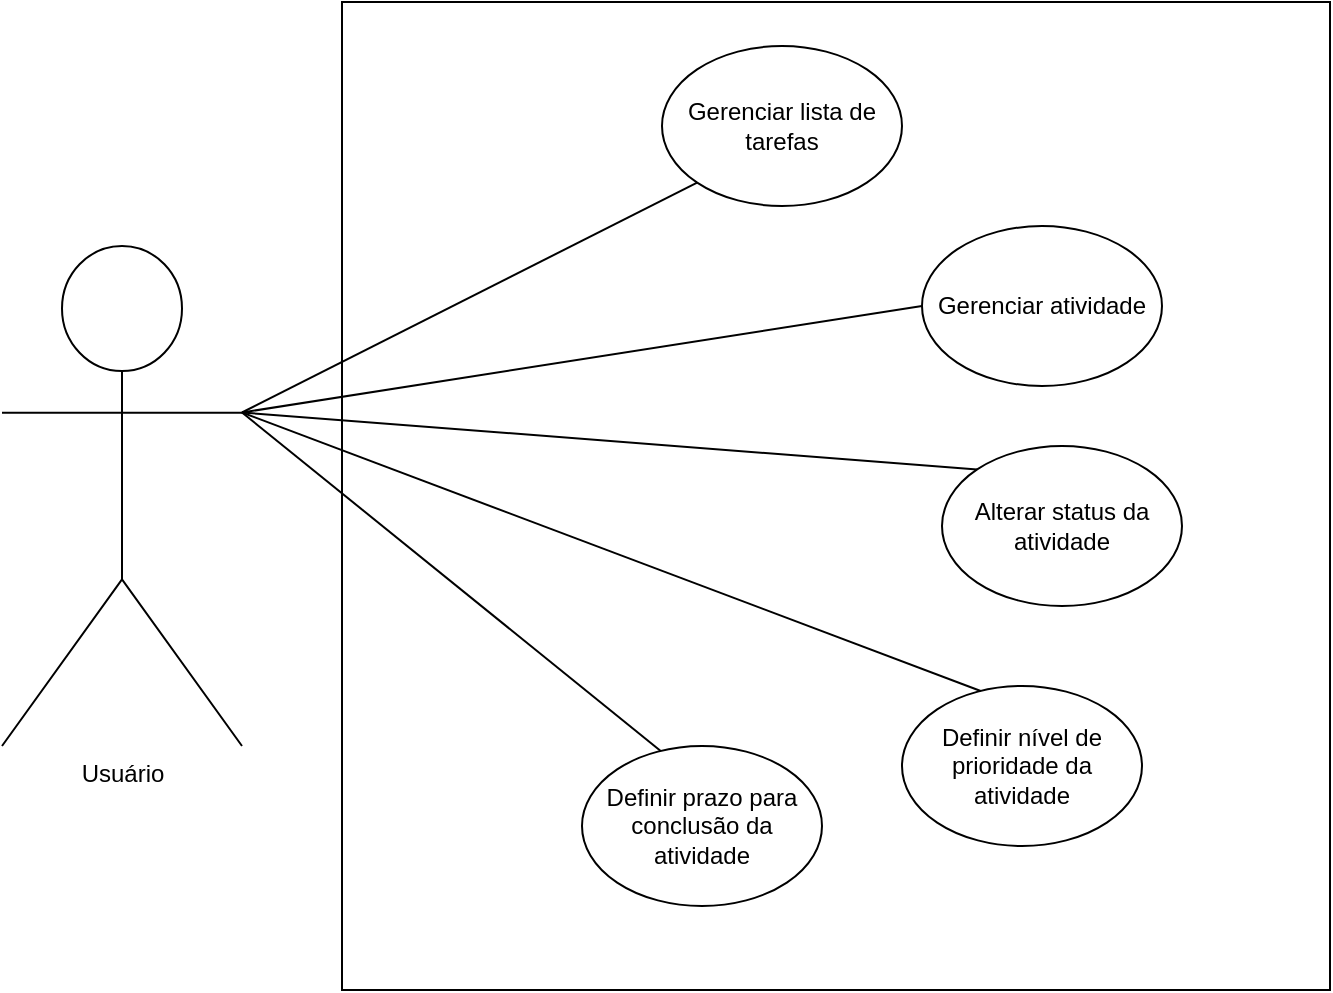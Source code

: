 <mxfile>
    <diagram name="Página-1" id="Ssh_H4rSlqZM4hCht0bW">
        <mxGraphModel dx="1766" dy="910" grid="1" gridSize="10" guides="1" tooltips="1" connect="1" arrows="1" fold="1" page="1" pageScale="1" pageWidth="827" pageHeight="1169" math="0" shadow="0">
            <root>
                <mxCell id="0"/>
                <mxCell id="1" parent="0"/>
                <mxCell id="b27rScqWXiwdGxOjmq14-1" value="Usuário" style="shape=umlActor;verticalLabelPosition=bottom;verticalAlign=top;html=1;outlineConnect=0;" parent="1" vertex="1">
                    <mxGeometry x="50" y="240" width="120" height="250" as="geometry"/>
                </mxCell>
                <mxCell id="b27rScqWXiwdGxOjmq14-5" value="" style="whiteSpace=wrap;html=1;aspect=fixed;" parent="1" vertex="1">
                    <mxGeometry x="220" y="118" width="494" height="494" as="geometry"/>
                </mxCell>
                <mxCell id="b27rScqWXiwdGxOjmq14-2" value="Gerenciar lista de tarefas" style="ellipse;whiteSpace=wrap;html=1;" parent="1" vertex="1">
                    <mxGeometry x="380" y="140" width="120" height="80" as="geometry"/>
                </mxCell>
                <mxCell id="b27rScqWXiwdGxOjmq14-3" value="Gerenciar atividade" style="ellipse;whiteSpace=wrap;html=1;" parent="1" vertex="1">
                    <mxGeometry x="510" y="230" width="120" height="80" as="geometry"/>
                </mxCell>
                <mxCell id="b27rScqWXiwdGxOjmq14-4" value="Alterar status da atividade" style="ellipse;whiteSpace=wrap;html=1;" parent="1" vertex="1">
                    <mxGeometry x="520" y="340" width="120" height="80" as="geometry"/>
                </mxCell>
                <mxCell id="5" value="" style="endArrow=none;html=1;entryX=0;entryY=1;entryDx=0;entryDy=0;exitX=1;exitY=0.333;exitDx=0;exitDy=0;exitPerimeter=0;" parent="1" source="b27rScqWXiwdGxOjmq14-1" target="b27rScqWXiwdGxOjmq14-2" edge="1">
                    <mxGeometry width="50" height="50" relative="1" as="geometry">
                        <mxPoint x="180" y="340" as="sourcePoint"/>
                        <mxPoint x="294" y="270" as="targetPoint"/>
                    </mxGeometry>
                </mxCell>
                <mxCell id="6" value="" style="endArrow=none;html=1;entryX=0;entryY=0.5;entryDx=0;entryDy=0;exitX=1;exitY=0.333;exitDx=0;exitDy=0;exitPerimeter=0;" parent="1" source="b27rScqWXiwdGxOjmq14-1" target="b27rScqWXiwdGxOjmq14-3" edge="1">
                    <mxGeometry width="50" height="50" relative="1" as="geometry">
                        <mxPoint x="254" y="332.591" as="sourcePoint"/>
                        <mxPoint x="401.574" y="228.284" as="targetPoint"/>
                    </mxGeometry>
                </mxCell>
                <mxCell id="7" value="" style="endArrow=none;html=1;entryX=0;entryY=0;entryDx=0;entryDy=0;exitX=1;exitY=0.333;exitDx=0;exitDy=0;exitPerimeter=0;" parent="1" source="b27rScqWXiwdGxOjmq14-1" target="b27rScqWXiwdGxOjmq14-4" edge="1">
                    <mxGeometry width="50" height="50" relative="1" as="geometry">
                        <mxPoint x="264" y="342.591" as="sourcePoint"/>
                        <mxPoint x="411.574" y="238.284" as="targetPoint"/>
                    </mxGeometry>
                </mxCell>
                <mxCell id="8" value="Definir nível de prioridade da atividade" style="ellipse;whiteSpace=wrap;html=1;" vertex="1" parent="1">
                    <mxGeometry x="500" y="460" width="120" height="80" as="geometry"/>
                </mxCell>
                <mxCell id="9" value="" style="endArrow=none;html=1;exitX=1;exitY=0.333;exitDx=0;exitDy=0;exitPerimeter=0;entryX=0.328;entryY=0.031;entryDx=0;entryDy=0;entryPerimeter=0;" edge="1" parent="1" source="b27rScqWXiwdGxOjmq14-1" target="8">
                    <mxGeometry width="50" height="50" relative="1" as="geometry">
                        <mxPoint x="60" y="381.613" as="sourcePoint"/>
                        <mxPoint x="388" y="420" as="targetPoint"/>
                    </mxGeometry>
                </mxCell>
                <mxCell id="10" value="Definir prazo para conclusão da atividade" style="ellipse;whiteSpace=wrap;html=1;" vertex="1" parent="1">
                    <mxGeometry x="340" y="490.0" width="120" height="80" as="geometry"/>
                </mxCell>
                <mxCell id="11" value="" style="endArrow=none;html=1;exitX=1;exitY=0.333;exitDx=0;exitDy=0;exitPerimeter=0;entryX=0.328;entryY=0.031;entryDx=0;entryDy=0;entryPerimeter=0;" edge="1" parent="1" target="10" source="b27rScqWXiwdGxOjmq14-1">
                    <mxGeometry width="50" height="50" relative="1" as="geometry">
                        <mxPoint x="130" y="420.003" as="sourcePoint"/>
                        <mxPoint x="348" y="516.67" as="targetPoint"/>
                    </mxGeometry>
                </mxCell>
            </root>
        </mxGraphModel>
    </diagram>
</mxfile>